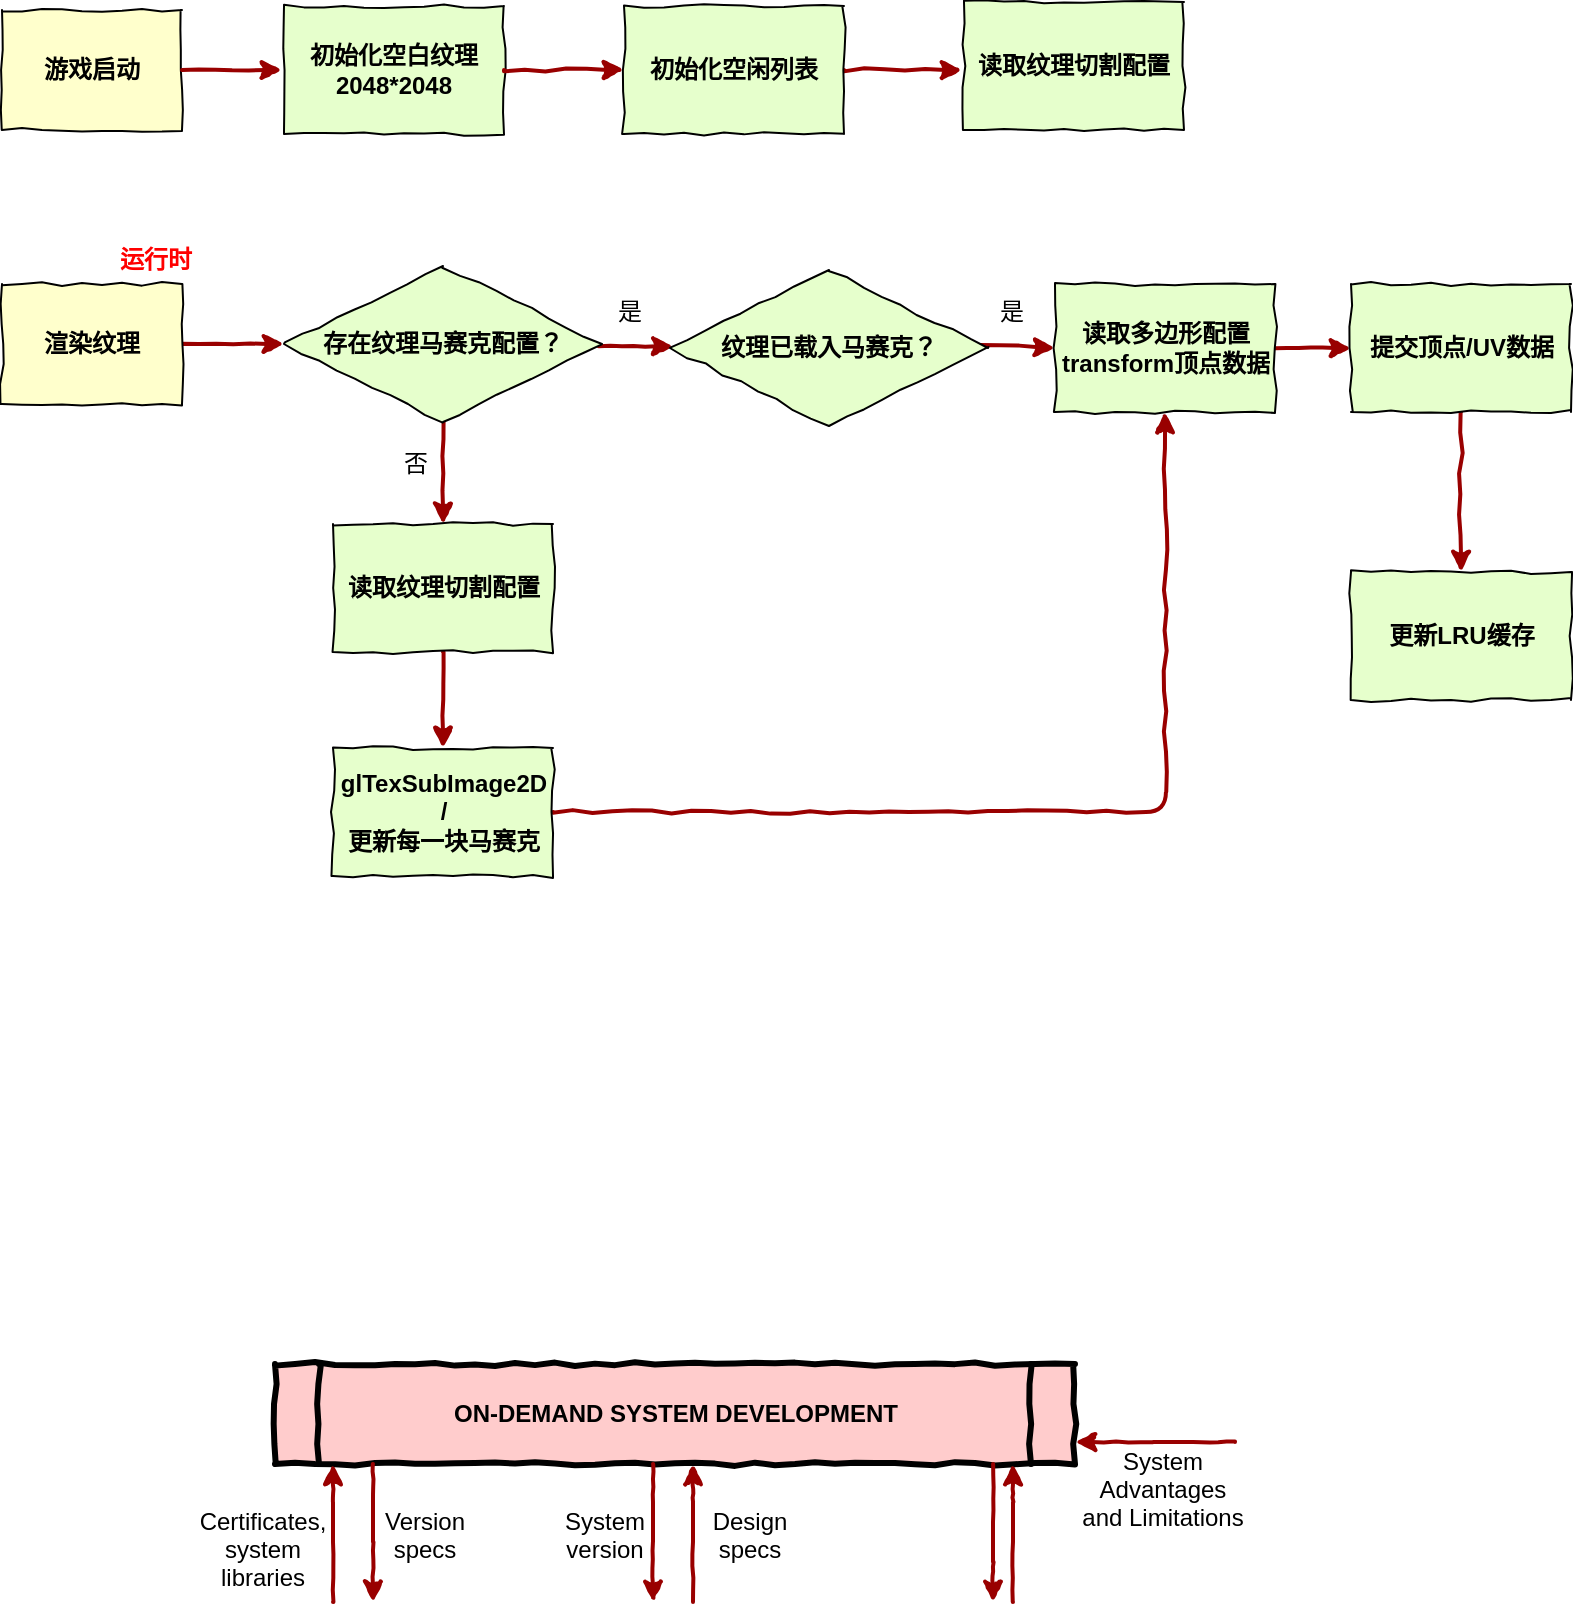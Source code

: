 <mxfile pages="1" version="11.2.4" type="github"><diagram name="Page-1" id="c7558073-3199-34d8-9f00-42111426c3f3"><mxGraphModel dx="891" dy="576" grid="1" gridSize="10" guides="1" tooltips="1" connect="1" arrows="1" fold="1" page="1" pageScale="1" pageWidth="826" pageHeight="1169" background="#ffffff" math="0" shadow="0"><root><mxCell id="0"/><mxCell id="1" parent="0"/><mxCell id="2" value="初始化空白纹理&#10;2048*2048" style="rounded=0;shadow=0;comic=1;strokeColor=#000000;strokeWidth=1;fillColor=#ffffff;fontColor=#000000;fillColor=#E6FFCC;comic=1;fontStyle=1;whiteSpace=wrap;" parent="1" vertex="1"><mxGeometry x="163" y="106" width="110" height="64" as="geometry"/></mxCell><mxCell id="4" value="游戏启动" style="whiteSpace=wrap;align=center;verticalAlign=middle;fontStyle=1;strokeWidth=1;fillColor=#FFFFCC;comic=1;" parent="1" vertex="1"><mxGeometry x="22" y="108" width="90" height="60" as="geometry"/></mxCell><mxCell id="5" value="ON-DEMAND SYSTEM DEVELOPMENT" style="shape=process;whiteSpace=wrap;align=center;verticalAlign=middle;size=0.055;fontStyle=1;strokeWidth=3;fillColor=#FFCCCC;comic=1;" parent="1" vertex="1"><mxGeometry x="158.5" y="785" width="400" height="50" as="geometry"/></mxCell><mxCell id="37" value="" style="edgeStyle=none;noEdgeStyle=1;strokeColor=#990000;strokeWidth=2;comic=1;" parent="1" source="4" edge="1"><mxGeometry width="100" height="100" relative="1" as="geometry"><mxPoint x="262" y="47" as="sourcePoint"/><mxPoint x="162" y="138" as="targetPoint"/></mxGeometry></mxCell><mxCell id="73" value="" style="edgeStyle=elbowEdgeStyle;elbow=vertical;strokeColor=#990000;strokeWidth=2;comic=1;" parent="1" target="5" edge="1"><mxGeometry width="100" height="100" relative="1" as="geometry"><mxPoint x="638.5" y="824" as="sourcePoint"/><mxPoint x="517.5" y="794" as="targetPoint"/><Array as="points"><mxPoint x="607.5" y="824"/></Array></mxGeometry></mxCell><mxCell id="75" value="System &#10;Advantages &#10;and Limitations" style="text;spacingTop=-5;align=center;comic=1;" parent="1" vertex="1"><mxGeometry x="587.5" y="825.0" width="30" height="20" as="geometry"/></mxCell><mxCell id="76" value="" style="edgeStyle=elbowEdgeStyle;elbow=horizontal;strokeColor=#990000;strokeWidth=2;comic=1;" parent="1" target="5" edge="1"><mxGeometry width="100" height="100" relative="1" as="geometry"><mxPoint x="527.5" y="904" as="sourcePoint"/><mxPoint x="477.5" y="874" as="targetPoint"/><Array as="points"><mxPoint x="527.5" y="864"/></Array></mxGeometry></mxCell><mxCell id="77" value="" style="edgeStyle=elbowEdgeStyle;elbow=horizontal;strokeColor=#990000;strokeWidth=2;comic=1;" parent="1" source="5" edge="1"><mxGeometry width="100" height="100" relative="1" as="geometry"><mxPoint x="357.5" y="984" as="sourcePoint"/><mxPoint x="517.5" y="904" as="targetPoint"/><Array as="points"><mxPoint x="517.5" y="874"/></Array></mxGeometry></mxCell><mxCell id="88" value="" style="edgeStyle=elbowEdgeStyle;elbow=horizontal;strokeColor=#990000;strokeWidth=2;comic=1;" parent="1" source="5" edge="1"><mxGeometry width="100" height="100" relative="1" as="geometry"><mxPoint x="7.5" y="894" as="sourcePoint"/><mxPoint x="347.5" y="904" as="targetPoint"/><Array as="points"><mxPoint x="347.5" y="864"/></Array></mxGeometry></mxCell><mxCell id="89" value="" style="edgeStyle=elbowEdgeStyle;elbow=horizontal;strokeColor=#990000;strokeWidth=2;comic=1;" parent="1" target="5" edge="1"><mxGeometry width="100" height="100" relative="1" as="geometry"><mxPoint x="367.5" y="904" as="sourcePoint"/><mxPoint x="117.5" y="804" as="targetPoint"/><Array as="points"><mxPoint x="367.5" y="864"/></Array></mxGeometry></mxCell><mxCell id="90" value="Version&#10;specs" style="text;spacingTop=-5;align=center;comic=1;" parent="1" vertex="1"><mxGeometry x="218.5" y="855" width="30" height="20" as="geometry"/></mxCell><mxCell id="91" value="Certificates,&#10;system&#10;libraries" style="text;spacingTop=-5;align=center;comic=1;" parent="1" vertex="1"><mxGeometry x="137.5" y="855.0" width="30" height="20" as="geometry"/></mxCell><mxCell id="92" value="" style="edgeStyle=elbowEdgeStyle;elbow=horizontal;strokeColor=#990000;strokeWidth=2;comic=1;" parent="1" source="5" edge="1"><mxGeometry width="100" height="100" relative="1" as="geometry"><mxPoint x="-12.5" y="894" as="sourcePoint"/><mxPoint x="207.5" y="904" as="targetPoint"/><Array as="points"><mxPoint x="207.5" y="864"/></Array></mxGeometry></mxCell><mxCell id="93" value="" style="edgeStyle=elbowEdgeStyle;elbow=horizontal;strokeColor=#990000;strokeWidth=2;comic=1;" parent="1" target="5" edge="1"><mxGeometry width="100" height="100" relative="1" as="geometry"><mxPoint x="187.5" y="904" as="sourcePoint"/><mxPoint x="97.5" y="804" as="targetPoint"/><Array as="points"><mxPoint x="187.5" y="864"/></Array></mxGeometry></mxCell><mxCell id="95" value="Design&#10;specs" style="text;spacingTop=-5;align=center;comic=1;" parent="1" vertex="1"><mxGeometry x="381.0" y="855.0" width="30" height="20" as="geometry"/></mxCell><mxCell id="96" value="System&#10;version" style="text;spacingTop=-5;align=center;comic=1;" parent="1" vertex="1"><mxGeometry x="308.5" y="855" width="30" height="20" as="geometry"/></mxCell><mxCell id="Ya-IRal7ZvJ_JEofP9fp-98" value="" style="edgeStyle=none;noEdgeStyle=1;strokeColor=#990000;strokeWidth=2;exitX=1;exitY=0.5;exitDx=0;exitDy=0;comic=1;" parent="1" source="2" edge="1" target="b0LK3URDOiDDCZ83941C-96"><mxGeometry width="100" height="100" relative="1" as="geometry"><mxPoint x="332" y="117" as="sourcePoint"/><mxPoint x="332" y="138" as="targetPoint"/></mxGeometry></mxCell><mxCell id="b0LK3URDOiDDCZ83941C-102" style="edgeStyle=none;orthogonalLoop=1;jettySize=auto;html=1;exitX=1;exitY=0.5;exitDx=0;exitDy=0;strokeColor=#990000;strokeWidth=2;comic=1;" edge="1" parent="1" source="b0LK3URDOiDDCZ83941C-96"><mxGeometry relative="1" as="geometry"><mxPoint x="502" y="138" as="targetPoint"/></mxGeometry></mxCell><mxCell id="b0LK3URDOiDDCZ83941C-96" value="初始化空闲列表" style="rounded=0;whiteSpace=wrap;shadow=0;comic=1;strokeColor=#000000;strokeWidth=1;fillColor=#ffffff;fontColor=#000000;fillColor=#E6FFCC;comic=1;fontStyle=1" vertex="1" parent="1"><mxGeometry x="333" y="106" width="110" height="64" as="geometry"/></mxCell><mxCell id="b0LK3URDOiDDCZ83941C-103" value="读取纹理切割配置" style="rounded=0;whiteSpace=wrap;shadow=0;comic=1;strokeColor=#000000;strokeWidth=1;fillColor=#ffffff;fontColor=#000000;fillColor=#E6FFCC;comic=1;fontStyle=1" vertex="1" parent="1"><mxGeometry x="503" y="104" width="110" height="64" as="geometry"/></mxCell><mxCell id="b0LK3URDOiDDCZ83941C-104" style="edgeStyle=none;orthogonalLoop=1;jettySize=auto;html=1;entryX=0;entryY=0.5;entryDx=0;entryDy=0;strokeColor=#990000;strokeWidth=2;comic=1;" edge="1" parent="1" source="b0LK3URDOiDDCZ83941C-103" target="b0LK3URDOiDDCZ83941C-103"><mxGeometry relative="1" as="geometry"/></mxCell><mxCell id="b0LK3URDOiDDCZ83941C-109" style="edgeStyle=none;orthogonalLoop=1;jettySize=auto;html=1;exitX=0.5;exitY=0;exitDx=0;exitDy=0;strokeColor=#990000;strokeWidth=2;entryX=0;entryY=0.5;entryDx=0;entryDy=0;comic=1;" edge="1" parent="1" target="b0LK3URDOiDDCZ83941C-121"><mxGeometry relative="1" as="geometry"><mxPoint x="483.5" y="273" as="targetPoint"/><mxPoint x="453.5" y="273" as="sourcePoint"/></mxGeometry></mxCell><mxCell id="b0LK3URDOiDDCZ83941C-117" value="" style="edgeStyle=none;orthogonalLoop=1;jettySize=auto;html=1;strokeColor=#990000;strokeWidth=2;entryX=0.5;entryY=0;entryDx=0;entryDy=0;comic=1;" edge="1" parent="1" source="b0LK3URDOiDDCZ83941C-105" target="b0LK3URDOiDDCZ83941C-128"><mxGeometry relative="1" as="geometry"><mxPoint x="243" y="365" as="targetPoint"/></mxGeometry></mxCell><mxCell id="b0LK3URDOiDDCZ83941C-131" value="" style="edgeStyle=none;orthogonalLoop=1;jettySize=auto;html=1;strokeColor=#990000;strokeWidth=2;comic=1;" edge="1" parent="1" source="b0LK3URDOiDDCZ83941C-105" target="b0LK3URDOiDDCZ83941C-130"><mxGeometry relative="1" as="geometry"/></mxCell><mxCell id="b0LK3URDOiDDCZ83941C-105" value="存在纹理马赛克配置？" style="rhombus;whiteSpace=wrap;html=1;rotation=0;direction=south;fillColor=#E6FFCC;shadow=0;comic=1;fontStyle=1" vertex="1" parent="1"><mxGeometry x="163" y="236" width="159" height="78" as="geometry"/></mxCell><mxCell id="b0LK3URDOiDDCZ83941C-130" value="纹理已载入马赛克？" style="rhombus;whiteSpace=wrap;html=1;rotation=0;direction=south;fillColor=#E6FFCC;shadow=0;comic=1;fontStyle=1" vertex="1" parent="1"><mxGeometry x="356" y="238" width="159" height="78" as="geometry"/></mxCell><mxCell id="b0LK3URDOiDDCZ83941C-107" style="edgeStyle=none;orthogonalLoop=1;jettySize=auto;html=1;exitX=1;exitY=0.5;exitDx=0;exitDy=0;strokeColor=#990000;strokeWidth=2;entryX=0.5;entryY=1;entryDx=0;entryDy=0;comic=1;" edge="1" parent="1" source="b0LK3URDOiDDCZ83941C-106" target="b0LK3URDOiDDCZ83941C-105"><mxGeometry relative="1" as="geometry"><mxPoint x="162" y="275" as="targetPoint"/></mxGeometry></mxCell><mxCell id="b0LK3URDOiDDCZ83941C-106" value="渲染纹理" style="whiteSpace=wrap;align=center;verticalAlign=middle;fontStyle=1;strokeWidth=1;fillColor=#FFFFCC;comic=1;" vertex="1" parent="1"><mxGeometry x="22" y="245" width="90" height="60" as="geometry"/></mxCell><mxCell id="b0LK3URDOiDDCZ83941C-108" value="运行时" style="text;html=1;comic=1;fontStyle=1;fontColor=#FF0000;" vertex="1" parent="1"><mxGeometry x="79" y="219" width="60" height="30" as="geometry"/></mxCell><mxCell id="b0LK3URDOiDDCZ83941C-127" value="" style="edgeStyle=none;orthogonalLoop=1;jettySize=auto;html=1;strokeColor=#990000;strokeWidth=2;comic=1;" edge="1" parent="1" source="b0LK3URDOiDDCZ83941C-121" target="b0LK3URDOiDDCZ83941C-126"><mxGeometry relative="1" as="geometry"/></mxCell><mxCell id="b0LK3URDOiDDCZ83941C-121" value="读取多边形配置&lt;br&gt;transform顶点数据" style="rounded=0;whiteSpace=wrap;html=1;shadow=0;comic=1;strokeColor=#000000;strokeWidth=1;fillColor=#ffffff;fontColor=#000000;fillColor=#E6FFCC;comic=1;fontStyle=1" vertex="1" parent="1"><mxGeometry x="548.5" y="245" width="110" height="64" as="geometry"/></mxCell><mxCell id="b0LK3URDOiDDCZ83941C-135" value="" style="edgeStyle=none;orthogonalLoop=1;jettySize=auto;html=1;strokeColor=#990000;strokeWidth=2;comic=1;" edge="1" parent="1" source="b0LK3URDOiDDCZ83941C-126" target="b0LK3URDOiDDCZ83941C-134"><mxGeometry relative="1" as="geometry"/></mxCell><mxCell id="b0LK3URDOiDDCZ83941C-126" value="提交顶点/UV数据" style="rounded=0;whiteSpace=wrap;html=1;shadow=0;comic=1;strokeColor=#000000;strokeWidth=1;fillColor=#ffffff;fontColor=#000000;fillColor=#E6FFCC;comic=1;fontStyle=1" vertex="1" parent="1"><mxGeometry x="696.5" y="245" width="110" height="64" as="geometry"/></mxCell><mxCell id="b0LK3URDOiDDCZ83941C-134" value="更新LRU缓存" style="rounded=0;whiteSpace=wrap;html=1;shadow=0;comic=1;strokeColor=#000000;strokeWidth=1;fillColor=#ffffff;fontColor=#000000;fillColor=#E6FFCC;comic=1;fontStyle=1" vertex="1" parent="1"><mxGeometry x="696.5" y="389" width="110" height="64" as="geometry"/></mxCell><mxCell id="b0LK3URDOiDDCZ83941C-132" style="edgeStyle=none;orthogonalLoop=1;jettySize=auto;html=1;exitX=0.5;exitY=1;exitDx=0;exitDy=0;strokeColor=#990000;strokeWidth=2;entryX=0.5;entryY=0;entryDx=0;entryDy=0;comic=1;" edge="1" parent="1" source="b0LK3URDOiDDCZ83941C-128" target="b0LK3URDOiDDCZ83941C-133"><mxGeometry relative="1" as="geometry"><mxPoint x="243" y="475" as="targetPoint"/></mxGeometry></mxCell><mxCell id="b0LK3URDOiDDCZ83941C-128" value="读取纹理切割配置" style="rounded=0;whiteSpace=wrap;html=1;shadow=0;comic=1;strokeColor=#000000;strokeWidth=1;fillColor=#ffffff;fontColor=#000000;fillColor=#E6FFCC;comic=1;fontStyle=1" vertex="1" parent="1"><mxGeometry x="187.5" y="365" width="110" height="64" as="geometry"/></mxCell><mxCell id="b0LK3URDOiDDCZ83941C-137" value="" style="edgeStyle=none;orthogonalLoop=1;jettySize=auto;html=1;strokeColor=#990000;strokeWidth=2;entryX=0.5;entryY=1;entryDx=0;entryDy=0;comic=1;" edge="1" parent="1" source="b0LK3URDOiDDCZ83941C-133" target="b0LK3URDOiDDCZ83941C-121"><mxGeometry relative="1" as="geometry"><mxPoint x="377.5" y="509" as="targetPoint"/><Array as="points"><mxPoint x="604" y="509"/></Array></mxGeometry></mxCell><mxCell id="b0LK3URDOiDDCZ83941C-133" value="glTexSubImage2D&lt;br&gt;/&lt;br&gt;更新每一块马赛克" style="rounded=0;whiteSpace=wrap;html=1;shadow=0;comic=1;strokeColor=#000000;strokeWidth=1;fillColor=#ffffff;fontColor=#000000;fillColor=#E6FFCC;comic=1;fontStyle=1" vertex="1" parent="1"><mxGeometry x="187.5" y="477" width="110" height="64" as="geometry"/></mxCell><mxCell id="b0LK3URDOiDDCZ83941C-139" value="是" style="text;html=1;strokeColor=none;fillColor=none;align=center;verticalAlign=middle;whiteSpace=wrap;rounded=0;shadow=0;comic=1;fontColor=#000000;" vertex="1" parent="1"><mxGeometry x="507" y="249" width="40" height="20" as="geometry"/></mxCell><mxCell id="b0LK3URDOiDDCZ83941C-140" value="否" style="text;html=1;strokeColor=none;fillColor=none;align=center;verticalAlign=middle;whiteSpace=wrap;rounded=0;shadow=0;comic=1;fontColor=#000000;" vertex="1" parent="1"><mxGeometry x="208.5" y="325" width="40" height="20" as="geometry"/></mxCell><mxCell id="b0LK3URDOiDDCZ83941C-141" value="是" style="text;html=1;strokeColor=none;fillColor=none;align=center;verticalAlign=middle;whiteSpace=wrap;rounded=0;shadow=0;comic=1;fontColor=#000000;" vertex="1" parent="1"><mxGeometry x="315.5" y="249" width="40" height="20" as="geometry"/></mxCell></root></mxGraphModel></diagram></mxfile>